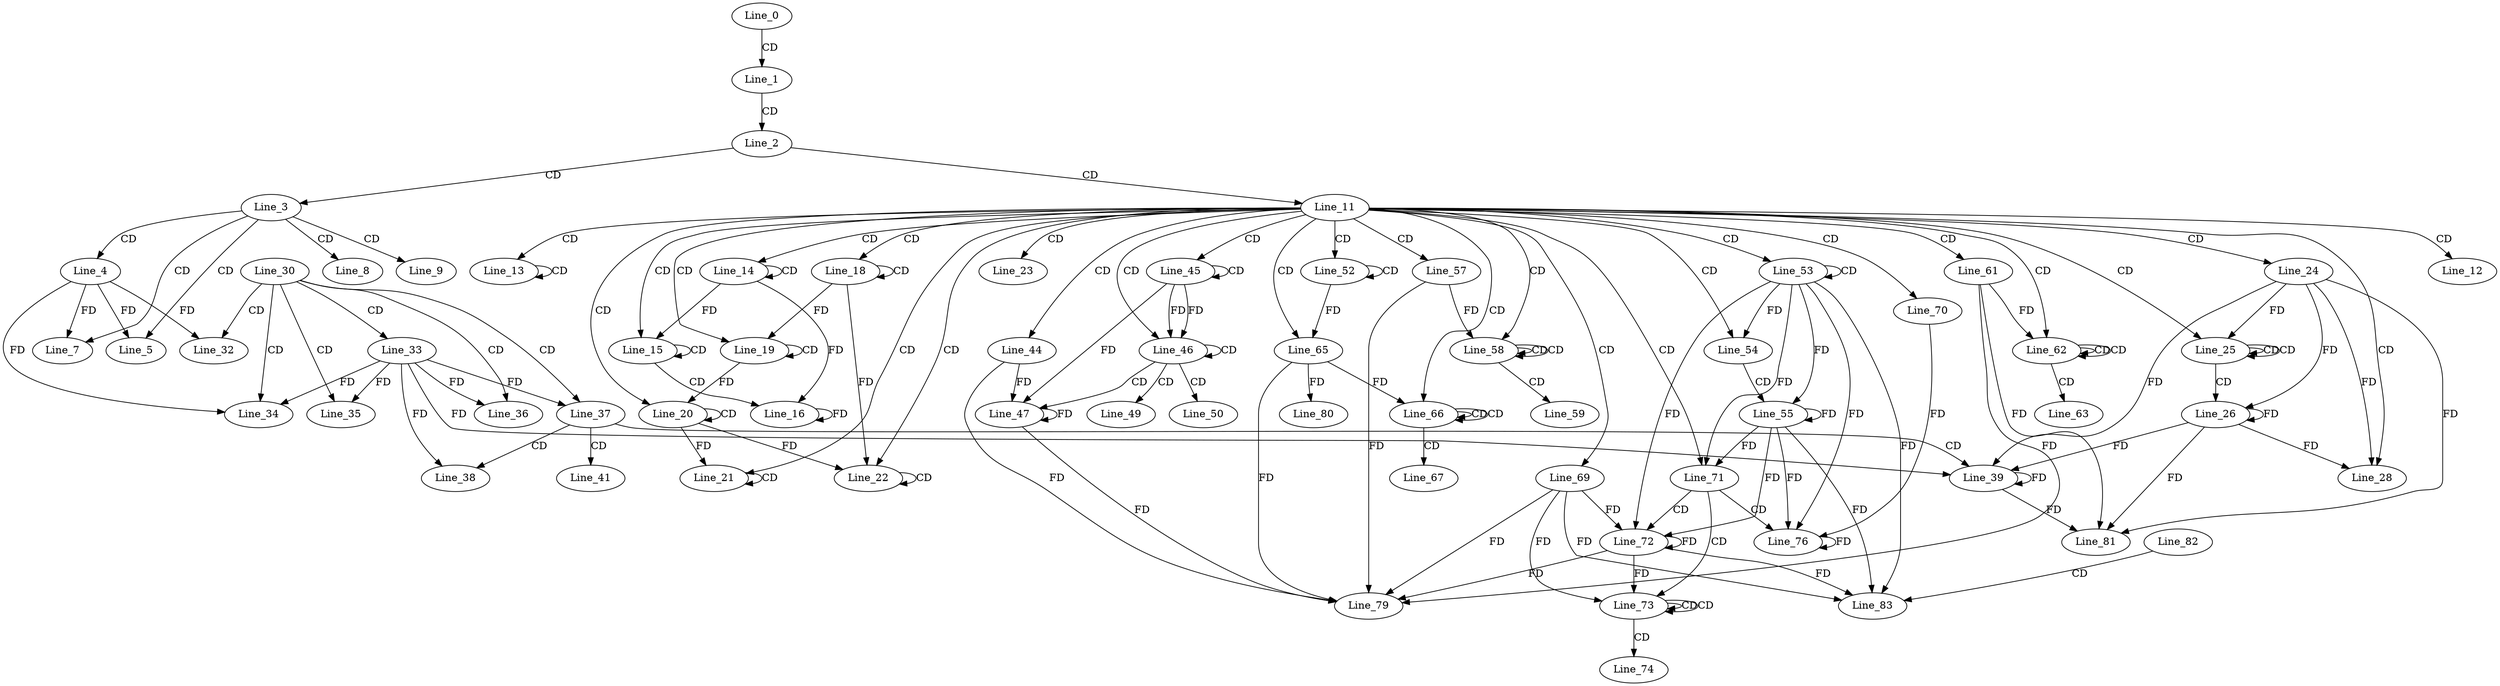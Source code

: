 digraph G {
  Line_0;
  Line_1;
  Line_2;
  Line_3;
  Line_4;
  Line_5;
  Line_7;
  Line_8;
  Line_9;
  Line_11;
  Line_12;
  Line_13;
  Line_13;
  Line_14;
  Line_14;
  Line_15;
  Line_15;
  Line_15;
  Line_15;
  Line_15;
  Line_16;
  Line_18;
  Line_18;
  Line_19;
  Line_19;
  Line_20;
  Line_20;
  Line_21;
  Line_21;
  Line_22;
  Line_22;
  Line_22;
  Line_22;
  Line_23;
  Line_24;
  Line_25;
  Line_25;
  Line_25;
  Line_26;
  Line_28;
  Line_30;
  Line_32;
  Line_33;
  Line_34;
  Line_35;
  Line_36;
  Line_37;
  Line_37;
  Line_38;
  Line_38;
  Line_39;
  Line_39;
  Line_41;
  Line_44;
  Line_45;
  Line_45;
  Line_46;
  Line_46;
  Line_47;
  Line_47;
  Line_49;
  Line_50;
  Line_52;
  Line_52;
  Line_53;
  Line_53;
  Line_54;
  Line_54;
  Line_55;
  Line_57;
  Line_58;
  Line_58;
  Line_58;
  Line_59;
  Line_61;
  Line_62;
  Line_62;
  Line_62;
  Line_63;
  Line_65;
  Line_65;
  Line_65;
  Line_66;
  Line_66;
  Line_66;
  Line_67;
  Line_69;
  Line_70;
  Line_71;
  Line_72;
  Line_72;
  Line_73;
  Line_73;
  Line_73;
  Line_74;
  Line_76;
  Line_76;
  Line_79;
  Line_79;
  Line_80;
  Line_81;
  Line_82;
  Line_83;
  Line_83;
  Line_0 -> Line_1 [ label="CD" ];
  Line_1 -> Line_2 [ label="CD" ];
  Line_2 -> Line_3 [ label="CD" ];
  Line_3 -> Line_4 [ label="CD" ];
  Line_3 -> Line_5 [ label="CD" ];
  Line_4 -> Line_5 [ label="FD" ];
  Line_3 -> Line_7 [ label="CD" ];
  Line_4 -> Line_7 [ label="FD" ];
  Line_3 -> Line_8 [ label="CD" ];
  Line_3 -> Line_9 [ label="CD" ];
  Line_2 -> Line_11 [ label="CD" ];
  Line_11 -> Line_12 [ label="CD" ];
  Line_11 -> Line_13 [ label="CD" ];
  Line_13 -> Line_13 [ label="CD" ];
  Line_11 -> Line_14 [ label="CD" ];
  Line_14 -> Line_14 [ label="CD" ];
  Line_11 -> Line_15 [ label="CD" ];
  Line_15 -> Line_15 [ label="CD" ];
  Line_14 -> Line_15 [ label="FD" ];
  Line_15 -> Line_16 [ label="CD" ];
  Line_14 -> Line_16 [ label="FD" ];
  Line_16 -> Line_16 [ label="FD" ];
  Line_11 -> Line_18 [ label="CD" ];
  Line_18 -> Line_18 [ label="CD" ];
  Line_11 -> Line_19 [ label="CD" ];
  Line_19 -> Line_19 [ label="CD" ];
  Line_18 -> Line_19 [ label="FD" ];
  Line_11 -> Line_20 [ label="CD" ];
  Line_20 -> Line_20 [ label="CD" ];
  Line_19 -> Line_20 [ label="FD" ];
  Line_11 -> Line_21 [ label="CD" ];
  Line_21 -> Line_21 [ label="CD" ];
  Line_20 -> Line_21 [ label="FD" ];
  Line_11 -> Line_22 [ label="CD" ];
  Line_22 -> Line_22 [ label="CD" ];
  Line_20 -> Line_22 [ label="FD" ];
  Line_18 -> Line_22 [ label="FD" ];
  Line_11 -> Line_23 [ label="CD" ];
  Line_11 -> Line_24 [ label="CD" ];
  Line_11 -> Line_25 [ label="CD" ];
  Line_25 -> Line_25 [ label="CD" ];
  Line_25 -> Line_25 [ label="CD" ];
  Line_24 -> Line_25 [ label="FD" ];
  Line_25 -> Line_26 [ label="CD" ];
  Line_24 -> Line_26 [ label="FD" ];
  Line_26 -> Line_26 [ label="FD" ];
  Line_11 -> Line_28 [ label="CD" ];
  Line_24 -> Line_28 [ label="FD" ];
  Line_26 -> Line_28 [ label="FD" ];
  Line_30 -> Line_32 [ label="CD" ];
  Line_4 -> Line_32 [ label="FD" ];
  Line_30 -> Line_33 [ label="CD" ];
  Line_30 -> Line_34 [ label="CD" ];
  Line_33 -> Line_34 [ label="FD" ];
  Line_4 -> Line_34 [ label="FD" ];
  Line_30 -> Line_35 [ label="CD" ];
  Line_33 -> Line_35 [ label="FD" ];
  Line_30 -> Line_36 [ label="CD" ];
  Line_33 -> Line_36 [ label="FD" ];
  Line_30 -> Line_37 [ label="CD" ];
  Line_33 -> Line_37 [ label="FD" ];
  Line_37 -> Line_38 [ label="CD" ];
  Line_33 -> Line_38 [ label="FD" ];
  Line_37 -> Line_39 [ label="CD" ];
  Line_24 -> Line_39 [ label="FD" ];
  Line_26 -> Line_39 [ label="FD" ];
  Line_39 -> Line_39 [ label="FD" ];
  Line_33 -> Line_39 [ label="FD" ];
  Line_37 -> Line_41 [ label="CD" ];
  Line_11 -> Line_44 [ label="CD" ];
  Line_11 -> Line_45 [ label="CD" ];
  Line_45 -> Line_45 [ label="CD" ];
  Line_11 -> Line_46 [ label="CD" ];
  Line_45 -> Line_46 [ label="FD" ];
  Line_46 -> Line_46 [ label="CD" ];
  Line_45 -> Line_46 [ label="FD" ];
  Line_46 -> Line_47 [ label="CD" ];
  Line_44 -> Line_47 [ label="FD" ];
  Line_47 -> Line_47 [ label="FD" ];
  Line_45 -> Line_47 [ label="FD" ];
  Line_46 -> Line_49 [ label="CD" ];
  Line_46 -> Line_50 [ label="CD" ];
  Line_11 -> Line_52 [ label="CD" ];
  Line_52 -> Line_52 [ label="CD" ];
  Line_11 -> Line_53 [ label="CD" ];
  Line_53 -> Line_53 [ label="CD" ];
  Line_11 -> Line_54 [ label="CD" ];
  Line_53 -> Line_54 [ label="FD" ];
  Line_54 -> Line_55 [ label="CD" ];
  Line_53 -> Line_55 [ label="FD" ];
  Line_55 -> Line_55 [ label="FD" ];
  Line_11 -> Line_57 [ label="CD" ];
  Line_11 -> Line_58 [ label="CD" ];
  Line_58 -> Line_58 [ label="CD" ];
  Line_58 -> Line_58 [ label="CD" ];
  Line_57 -> Line_58 [ label="FD" ];
  Line_58 -> Line_59 [ label="CD" ];
  Line_11 -> Line_61 [ label="CD" ];
  Line_11 -> Line_62 [ label="CD" ];
  Line_62 -> Line_62 [ label="CD" ];
  Line_62 -> Line_62 [ label="CD" ];
  Line_61 -> Line_62 [ label="FD" ];
  Line_62 -> Line_63 [ label="CD" ];
  Line_11 -> Line_65 [ label="CD" ];
  Line_52 -> Line_65 [ label="FD" ];
  Line_11 -> Line_66 [ label="CD" ];
  Line_66 -> Line_66 [ label="CD" ];
  Line_66 -> Line_66 [ label="CD" ];
  Line_65 -> Line_66 [ label="FD" ];
  Line_66 -> Line_67 [ label="CD" ];
  Line_11 -> Line_69 [ label="CD" ];
  Line_11 -> Line_70 [ label="CD" ];
  Line_11 -> Line_71 [ label="CD" ];
  Line_53 -> Line_71 [ label="FD" ];
  Line_55 -> Line_71 [ label="FD" ];
  Line_71 -> Line_72 [ label="CD" ];
  Line_69 -> Line_72 [ label="FD" ];
  Line_72 -> Line_72 [ label="FD" ];
  Line_53 -> Line_72 [ label="FD" ];
  Line_55 -> Line_72 [ label="FD" ];
  Line_71 -> Line_73 [ label="CD" ];
  Line_73 -> Line_73 [ label="CD" ];
  Line_73 -> Line_73 [ label="CD" ];
  Line_69 -> Line_73 [ label="FD" ];
  Line_72 -> Line_73 [ label="FD" ];
  Line_73 -> Line_74 [ label="CD" ];
  Line_71 -> Line_76 [ label="CD" ];
  Line_70 -> Line_76 [ label="FD" ];
  Line_76 -> Line_76 [ label="FD" ];
  Line_53 -> Line_76 [ label="FD" ];
  Line_55 -> Line_76 [ label="FD" ];
  Line_57 -> Line_79 [ label="FD" ];
  Line_65 -> Line_79 [ label="FD" ];
  Line_61 -> Line_79 [ label="FD" ];
  Line_69 -> Line_79 [ label="FD" ];
  Line_72 -> Line_79 [ label="FD" ];
  Line_44 -> Line_79 [ label="FD" ];
  Line_47 -> Line_79 [ label="FD" ];
  Line_65 -> Line_80 [ label="FD" ];
  Line_24 -> Line_81 [ label="FD" ];
  Line_26 -> Line_81 [ label="FD" ];
  Line_39 -> Line_81 [ label="FD" ];
  Line_61 -> Line_81 [ label="FD" ];
  Line_82 -> Line_83 [ label="CD" ];
  Line_69 -> Line_83 [ label="FD" ];
  Line_72 -> Line_83 [ label="FD" ];
  Line_53 -> Line_83 [ label="FD" ];
  Line_55 -> Line_83 [ label="FD" ];
}
